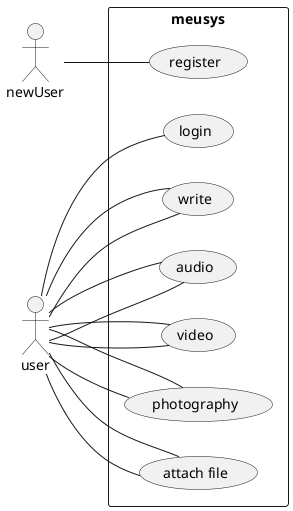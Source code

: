 @startuml teste

scale 1
left to right direction
skinparam PackageStyle rect
actor newUser
actor user
rectangle meusys {
  newUser -- (register)
  user -- (login)
  user -- (write)
  user -- (audio)
  user -- (video)
  user -- (photography)
  user -- (attach file)
user -- (write)
  user -- (audio)
  user -- (video)
  user -- (photography)
  user -- (attach file)
}
@enduml